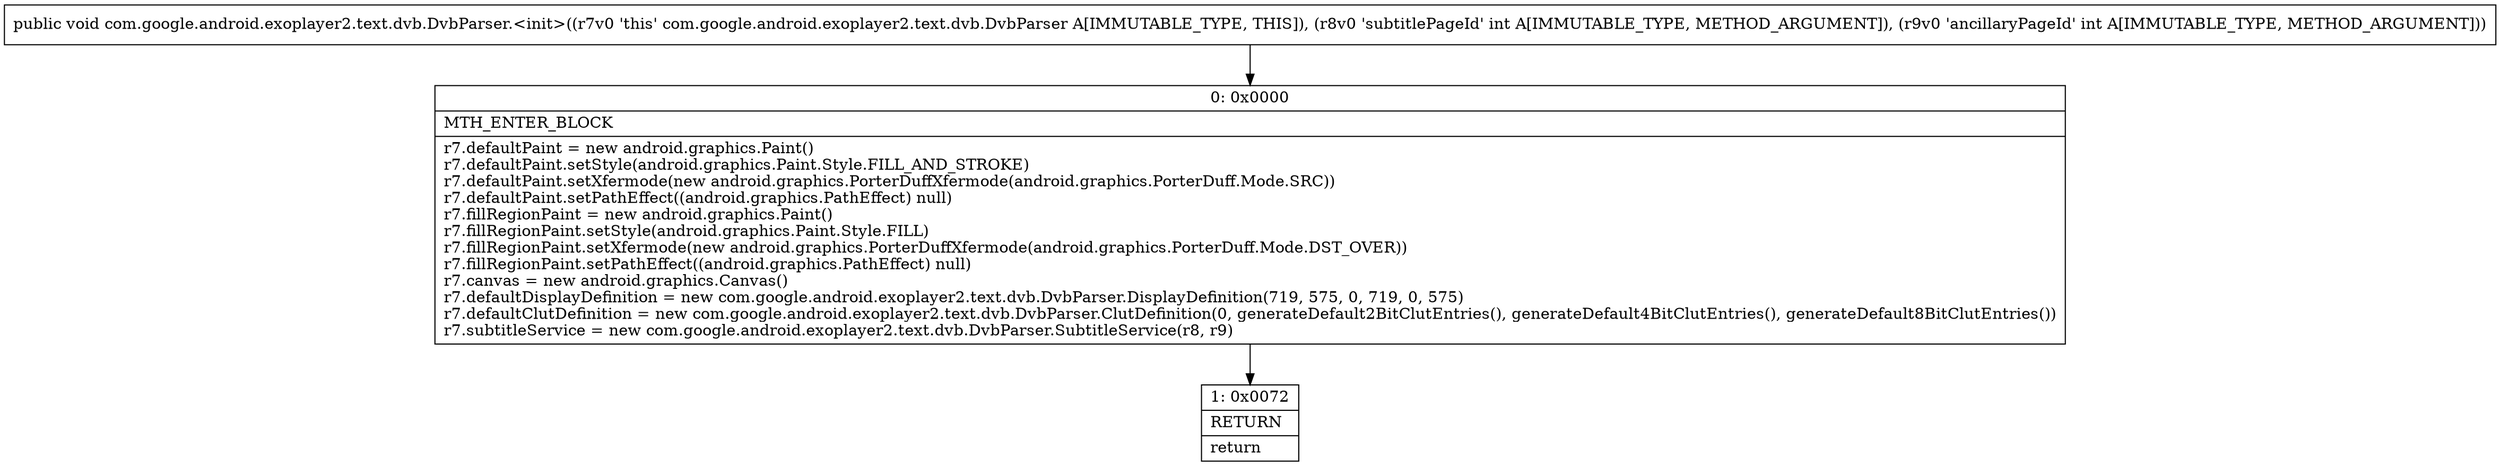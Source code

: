 digraph "CFG forcom.google.android.exoplayer2.text.dvb.DvbParser.\<init\>(II)V" {
Node_0 [shape=record,label="{0\:\ 0x0000|MTH_ENTER_BLOCK\l|r7.defaultPaint = new android.graphics.Paint()\lr7.defaultPaint.setStyle(android.graphics.Paint.Style.FILL_AND_STROKE)\lr7.defaultPaint.setXfermode(new android.graphics.PorterDuffXfermode(android.graphics.PorterDuff.Mode.SRC))\lr7.defaultPaint.setPathEffect((android.graphics.PathEffect) null)\lr7.fillRegionPaint = new android.graphics.Paint()\lr7.fillRegionPaint.setStyle(android.graphics.Paint.Style.FILL)\lr7.fillRegionPaint.setXfermode(new android.graphics.PorterDuffXfermode(android.graphics.PorterDuff.Mode.DST_OVER))\lr7.fillRegionPaint.setPathEffect((android.graphics.PathEffect) null)\lr7.canvas = new android.graphics.Canvas()\lr7.defaultDisplayDefinition = new com.google.android.exoplayer2.text.dvb.DvbParser.DisplayDefinition(719, 575, 0, 719, 0, 575)\lr7.defaultClutDefinition = new com.google.android.exoplayer2.text.dvb.DvbParser.ClutDefinition(0, generateDefault2BitClutEntries(), generateDefault4BitClutEntries(), generateDefault8BitClutEntries())\lr7.subtitleService = new com.google.android.exoplayer2.text.dvb.DvbParser.SubtitleService(r8, r9)\l}"];
Node_1 [shape=record,label="{1\:\ 0x0072|RETURN\l|return\l}"];
MethodNode[shape=record,label="{public void com.google.android.exoplayer2.text.dvb.DvbParser.\<init\>((r7v0 'this' com.google.android.exoplayer2.text.dvb.DvbParser A[IMMUTABLE_TYPE, THIS]), (r8v0 'subtitlePageId' int A[IMMUTABLE_TYPE, METHOD_ARGUMENT]), (r9v0 'ancillaryPageId' int A[IMMUTABLE_TYPE, METHOD_ARGUMENT])) }"];
MethodNode -> Node_0;
Node_0 -> Node_1;
}

